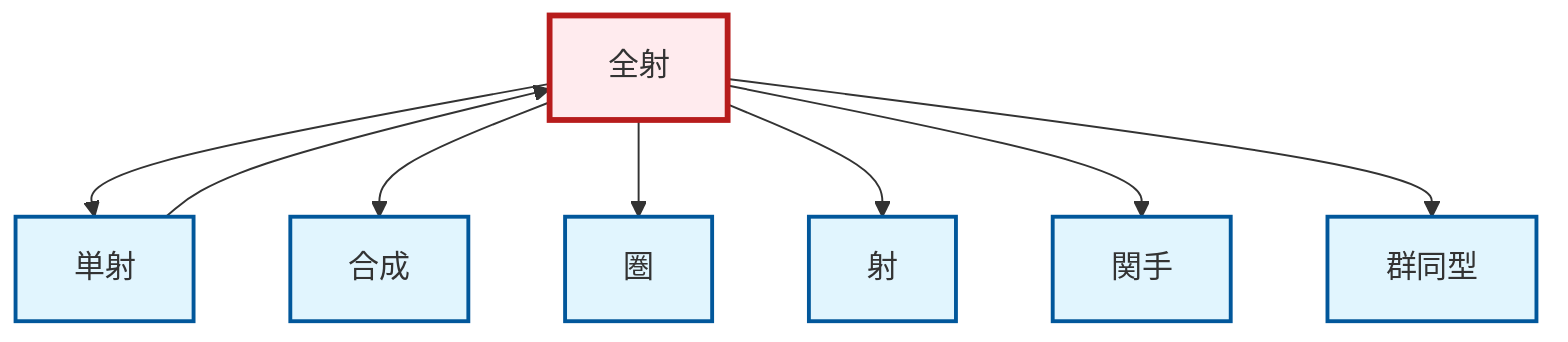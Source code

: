 graph TD
    classDef definition fill:#e1f5fe,stroke:#01579b,stroke-width:2px
    classDef theorem fill:#f3e5f5,stroke:#4a148c,stroke-width:2px
    classDef axiom fill:#fff3e0,stroke:#e65100,stroke-width:2px
    classDef example fill:#e8f5e9,stroke:#1b5e20,stroke-width:2px
    classDef current fill:#ffebee,stroke:#b71c1c,stroke-width:3px
    def-category["圏"]:::definition
    def-morphism["射"]:::definition
    def-functor["関手"]:::definition
    def-epimorphism["全射"]:::definition
    def-monomorphism["単射"]:::definition
    def-isomorphism["群同型"]:::definition
    def-composition["合成"]:::definition
    def-monomorphism --> def-epimorphism
    def-epimorphism --> def-monomorphism
    def-epimorphism --> def-composition
    def-epimorphism --> def-category
    def-epimorphism --> def-morphism
    def-epimorphism --> def-functor
    def-epimorphism --> def-isomorphism
    class def-epimorphism current
